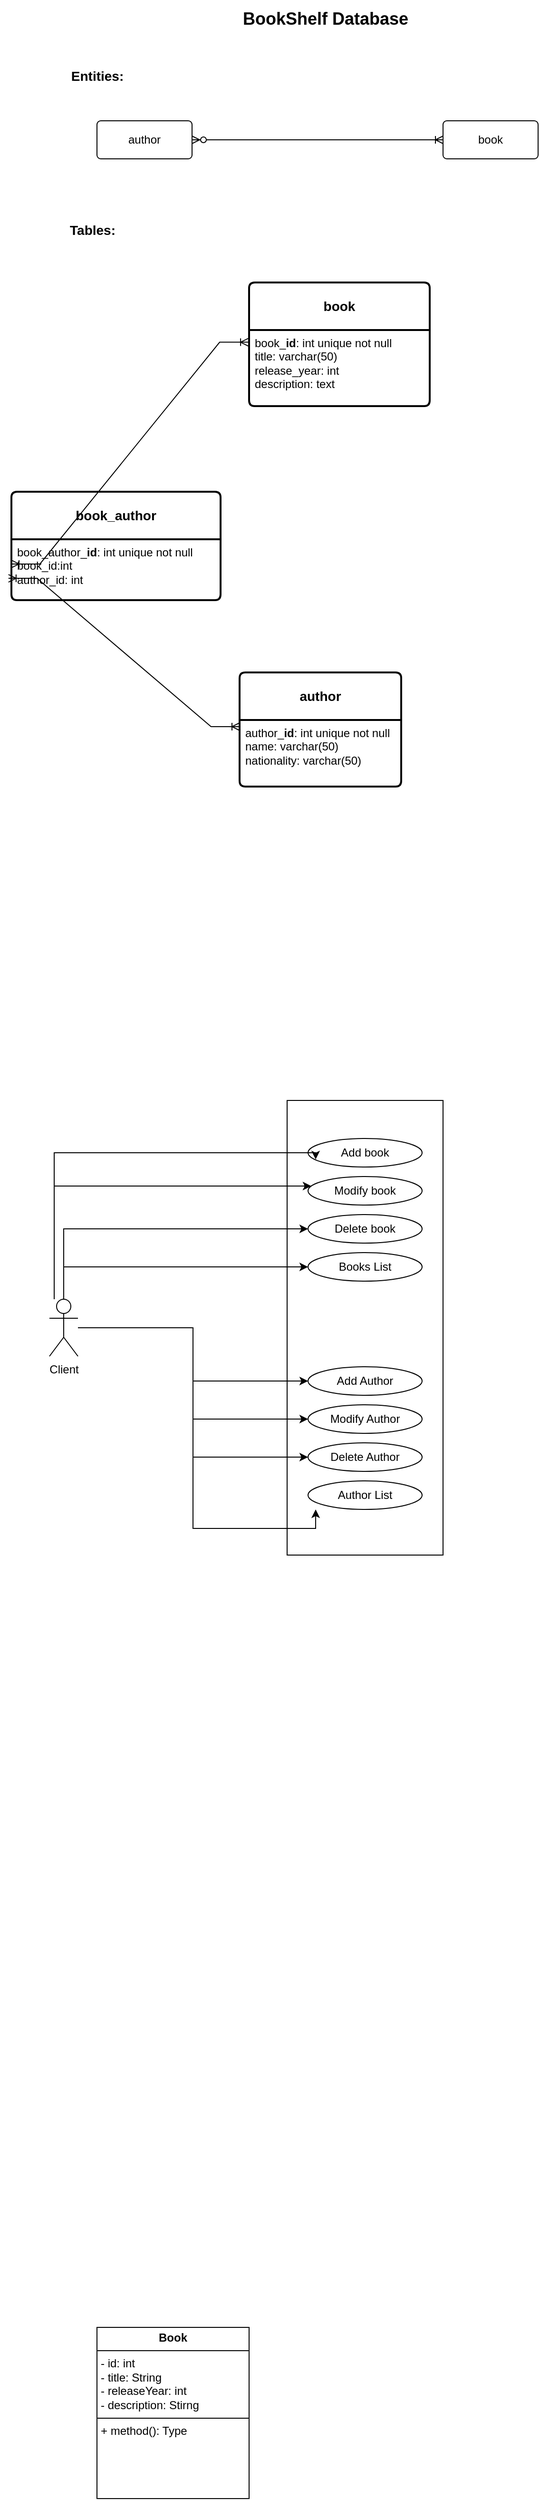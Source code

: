 <mxfile version="27.0.8">
  <diagram name="Pagina-1" id="yYiLR-hzoJv7Sfnbx2IH">
    <mxGraphModel dx="1523" dy="1787" grid="1" gridSize="10" guides="1" tooltips="1" connect="1" arrows="1" fold="1" page="1" pageScale="1" pageWidth="827" pageHeight="1169" math="0" shadow="0">
      <root>
        <mxCell id="0" />
        <mxCell id="1" parent="0" />
        <mxCell id="SbDSmEXnw8iNwZFa8Iro-3" value="&lt;span style=&quot;color: rgba(0, 0, 0, 0); font-family: monospace; font-size: 0px; text-align: start; text-wrap-mode: nowrap;&quot;&gt;%3CmxGraphModel%3E%3Croot%3E%3CmxCell%20id%3D%220%22%2F%3E%3CmxCell%20id%3D%221%22%20parent%3D%220%22%2F%3E%3CmxCell%20id%3D%222%22%20value%3D%22%22%20style%3D%22ellipse%3BwhiteSpace%3Dwrap%3Bhtml%3D1%3B%22%20vertex%3D%221%22%20parent%3D%221%22%3E%3CmxGeometry%20x%3D%22332%22%20y%3D%22130%22%20width%3D%22120%22%20height%3D%2230%22%20as%3D%22geometry%22%2F%3E%3C%2FmxCell%3E%3C%2Froot%3E%3C%2FmxGraphModel%3E&lt;/span&gt;" style="rounded=0;whiteSpace=wrap;html=1;" vertex="1" parent="1">
          <mxGeometry x="310" y="50" width="164" height="478" as="geometry" />
        </mxCell>
        <mxCell id="SbDSmEXnw8iNwZFa8Iro-4" value="Add book" style="ellipse;whiteSpace=wrap;html=1;" vertex="1" parent="1">
          <mxGeometry x="332" y="90" width="120" height="30" as="geometry" />
        </mxCell>
        <mxCell id="SbDSmEXnw8iNwZFa8Iro-5" value="Modify book" style="ellipse;whiteSpace=wrap;html=1;" vertex="1" parent="1">
          <mxGeometry x="332" y="130" width="120" height="30" as="geometry" />
        </mxCell>
        <mxCell id="SbDSmEXnw8iNwZFa8Iro-7" value="Delete book" style="ellipse;whiteSpace=wrap;html=1;" vertex="1" parent="1">
          <mxGeometry x="332" y="170" width="120" height="30" as="geometry" />
        </mxCell>
        <mxCell id="SbDSmEXnw8iNwZFa8Iro-8" value="Books List" style="ellipse;whiteSpace=wrap;html=1;" vertex="1" parent="1">
          <mxGeometry x="332" y="210" width="120" height="30" as="geometry" />
        </mxCell>
        <mxCell id="SbDSmEXnw8iNwZFa8Iro-9" value="Modify Author" style="ellipse;whiteSpace=wrap;html=1;" vertex="1" parent="1">
          <mxGeometry x="332" y="370" width="120" height="30" as="geometry" />
        </mxCell>
        <mxCell id="SbDSmEXnw8iNwZFa8Iro-10" value="Add Author" style="ellipse;whiteSpace=wrap;html=1;" vertex="1" parent="1">
          <mxGeometry x="332" y="330" width="120" height="30" as="geometry" />
        </mxCell>
        <mxCell id="SbDSmEXnw8iNwZFa8Iro-11" value="Delete Author" style="ellipse;whiteSpace=wrap;html=1;" vertex="1" parent="1">
          <mxGeometry x="332" y="410" width="120" height="30" as="geometry" />
        </mxCell>
        <mxCell id="SbDSmEXnw8iNwZFa8Iro-12" value="Author List" style="ellipse;whiteSpace=wrap;html=1;" vertex="1" parent="1">
          <mxGeometry x="332" y="450" width="120" height="30" as="geometry" />
        </mxCell>
        <mxCell id="SbDSmEXnw8iNwZFa8Iro-14" value="" style="edgeStyle=orthogonalEdgeStyle;rounded=0;orthogonalLoop=1;jettySize=auto;html=1;" edge="1" parent="1" source="SbDSmEXnw8iNwZFa8Iro-13" target="SbDSmEXnw8iNwZFa8Iro-5">
          <mxGeometry relative="1" as="geometry">
            <Array as="points">
              <mxPoint x="65" y="140" />
            </Array>
          </mxGeometry>
        </mxCell>
        <mxCell id="SbDSmEXnw8iNwZFa8Iro-17" style="edgeStyle=orthogonalEdgeStyle;rounded=0;orthogonalLoop=1;jettySize=auto;html=1;entryX=0;entryY=0.5;entryDx=0;entryDy=0;" edge="1" parent="1" source="SbDSmEXnw8iNwZFa8Iro-13" target="SbDSmEXnw8iNwZFa8Iro-8">
          <mxGeometry relative="1" as="geometry">
            <Array as="points">
              <mxPoint x="180" y="225" />
              <mxPoint x="180" y="225" />
            </Array>
          </mxGeometry>
        </mxCell>
        <mxCell id="SbDSmEXnw8iNwZFa8Iro-19" style="edgeStyle=orthogonalEdgeStyle;rounded=0;orthogonalLoop=1;jettySize=auto;html=1;entryX=0;entryY=0.5;entryDx=0;entryDy=0;" edge="1" parent="1" source="SbDSmEXnw8iNwZFa8Iro-13" target="SbDSmEXnw8iNwZFa8Iro-7">
          <mxGeometry relative="1" as="geometry">
            <Array as="points">
              <mxPoint x="75" y="185" />
            </Array>
          </mxGeometry>
        </mxCell>
        <mxCell id="SbDSmEXnw8iNwZFa8Iro-22" style="edgeStyle=orthogonalEdgeStyle;rounded=0;orthogonalLoop=1;jettySize=auto;html=1;entryX=0;entryY=0.5;entryDx=0;entryDy=0;" edge="1" parent="1" source="SbDSmEXnw8iNwZFa8Iro-13" target="SbDSmEXnw8iNwZFa8Iro-11">
          <mxGeometry relative="1" as="geometry" />
        </mxCell>
        <mxCell id="SbDSmEXnw8iNwZFa8Iro-23" style="edgeStyle=orthogonalEdgeStyle;rounded=0;orthogonalLoop=1;jettySize=auto;html=1;entryX=0;entryY=0.5;entryDx=0;entryDy=0;" edge="1" parent="1" source="SbDSmEXnw8iNwZFa8Iro-13" target="SbDSmEXnw8iNwZFa8Iro-9">
          <mxGeometry relative="1" as="geometry" />
        </mxCell>
        <mxCell id="SbDSmEXnw8iNwZFa8Iro-24" style="edgeStyle=orthogonalEdgeStyle;rounded=0;orthogonalLoop=1;jettySize=auto;html=1;entryX=0;entryY=0.5;entryDx=0;entryDy=0;" edge="1" parent="1" source="SbDSmEXnw8iNwZFa8Iro-13" target="SbDSmEXnw8iNwZFa8Iro-10">
          <mxGeometry relative="1" as="geometry" />
        </mxCell>
        <mxCell id="SbDSmEXnw8iNwZFa8Iro-13" value="Client" style="shape=umlActor;verticalLabelPosition=bottom;verticalAlign=top;html=1;outlineConnect=0;" vertex="1" parent="1">
          <mxGeometry x="60" y="259" width="30" height="60" as="geometry" />
        </mxCell>
        <mxCell id="SbDSmEXnw8iNwZFa8Iro-15" style="edgeStyle=orthogonalEdgeStyle;rounded=0;orthogonalLoop=1;jettySize=auto;html=1;entryX=0.067;entryY=0.733;entryDx=0;entryDy=0;entryPerimeter=0;" edge="1" parent="1" source="SbDSmEXnw8iNwZFa8Iro-13" target="SbDSmEXnw8iNwZFa8Iro-4">
          <mxGeometry relative="1" as="geometry">
            <Array as="points">
              <mxPoint x="65" y="105" />
              <mxPoint x="340" y="105" />
            </Array>
          </mxGeometry>
        </mxCell>
        <mxCell id="SbDSmEXnw8iNwZFa8Iro-21" style="edgeStyle=orthogonalEdgeStyle;rounded=0;orthogonalLoop=1;jettySize=auto;html=1;entryX=0.067;entryY=1;entryDx=0;entryDy=0;entryPerimeter=0;" edge="1" parent="1" source="SbDSmEXnw8iNwZFa8Iro-13" target="SbDSmEXnw8iNwZFa8Iro-12">
          <mxGeometry relative="1" as="geometry" />
        </mxCell>
        <mxCell id="SbDSmEXnw8iNwZFa8Iro-26" value="&lt;p style=&quot;margin:0px;margin-top:4px;text-align:center;&quot;&gt;&lt;b&gt;Book&lt;/b&gt;&lt;/p&gt;&lt;hr size=&quot;1&quot; style=&quot;border-style:solid;&quot;&gt;&lt;p style=&quot;margin:0px;margin-left:4px;&quot;&gt;- id: int&lt;/p&gt;&lt;p style=&quot;margin:0px;margin-left:4px;&quot;&gt;- title: String&lt;/p&gt;&lt;p style=&quot;margin:0px;margin-left:4px;&quot;&gt;- releaseYear: int&lt;/p&gt;&lt;p style=&quot;margin:0px;margin-left:4px;&quot;&gt;- description: Stirng&lt;/p&gt;&lt;hr size=&quot;1&quot; style=&quot;border-style:solid;&quot;&gt;&lt;p style=&quot;margin:0px;margin-left:4px;&quot;&gt;+ method(): Type&lt;/p&gt;&lt;p style=&quot;margin:0px;margin-left:4px;&quot;&gt;&lt;br&gt;&lt;/p&gt;&lt;p style=&quot;margin:0px;margin-left:4px;&quot;&gt;&lt;br&gt;&lt;/p&gt;" style="verticalAlign=top;align=left;overflow=fill;html=1;whiteSpace=wrap;" vertex="1" parent="1">
          <mxGeometry x="110" y="1340" width="160" height="180" as="geometry" />
        </mxCell>
        <mxCell id="SbDSmEXnw8iNwZFa8Iro-27" value="book" style="rounded=1;arcSize=10;whiteSpace=wrap;html=1;align=center;" vertex="1" parent="1">
          <mxGeometry x="474" y="-980" width="100" height="40" as="geometry" />
        </mxCell>
        <mxCell id="SbDSmEXnw8iNwZFa8Iro-28" value="author" style="rounded=1;arcSize=10;whiteSpace=wrap;html=1;align=center;" vertex="1" parent="1">
          <mxGeometry x="110" y="-980" width="100" height="40" as="geometry" />
        </mxCell>
        <mxCell id="SbDSmEXnw8iNwZFa8Iro-29" value="" style="edgeStyle=entityRelationEdgeStyle;fontSize=12;html=1;endArrow=ERoneToMany;startArrow=ERzeroToMany;rounded=0;exitX=1;exitY=0.5;exitDx=0;exitDy=0;entryX=0;entryY=0.5;entryDx=0;entryDy=0;" edge="1" parent="1" source="SbDSmEXnw8iNwZFa8Iro-28" target="SbDSmEXnw8iNwZFa8Iro-27">
          <mxGeometry width="100" height="100" relative="1" as="geometry">
            <mxPoint x="340" y="-240" as="sourcePoint" />
            <mxPoint x="440" y="-340" as="targetPoint" />
          </mxGeometry>
        </mxCell>
        <mxCell id="SbDSmEXnw8iNwZFa8Iro-30" value="&lt;b&gt;&lt;font style=&quot;font-size: 18px;&quot;&gt;BookShelf Database&lt;/font&gt;&lt;/b&gt;" style="text;html=1;align=center;verticalAlign=middle;resizable=0;points=[];autosize=1;strokeColor=none;fillColor=none;" vertex="1" parent="1">
          <mxGeometry x="250" y="-1107" width="200" height="40" as="geometry" />
        </mxCell>
        <mxCell id="SbDSmEXnw8iNwZFa8Iro-31" value="&lt;b&gt;&lt;font style=&quot;font-size: 14px;&quot;&gt;Entities:&lt;/font&gt;&lt;/b&gt;" style="text;html=1;align=center;verticalAlign=middle;resizable=0;points=[];autosize=1;strokeColor=none;fillColor=none;" vertex="1" parent="1">
          <mxGeometry x="70" y="-1042" width="80" height="30" as="geometry" />
        </mxCell>
        <mxCell id="SbDSmEXnw8iNwZFa8Iro-33" value="&lt;b&gt;&lt;font style=&quot;font-size: 14px;&quot;&gt;Tables:&lt;/font&gt;&lt;/b&gt;" style="text;html=1;align=center;verticalAlign=middle;resizable=0;points=[];autosize=1;strokeColor=none;fillColor=none;" vertex="1" parent="1">
          <mxGeometry x="70" y="-880" width="70" height="30" as="geometry" />
        </mxCell>
        <mxCell id="SbDSmEXnw8iNwZFa8Iro-47" value="&lt;b&gt;book&lt;/b&gt;" style="swimlane;childLayout=stackLayout;horizontal=1;startSize=50;horizontalStack=0;rounded=1;fontSize=14;fontStyle=0;strokeWidth=2;resizeParent=0;resizeLast=1;shadow=0;dashed=0;align=center;arcSize=4;whiteSpace=wrap;html=1;" vertex="1" parent="1">
          <mxGeometry x="270" y="-810" width="190" height="130" as="geometry" />
        </mxCell>
        <mxCell id="SbDSmEXnw8iNwZFa8Iro-48" value="book_&lt;b&gt;id&lt;/b&gt;: int unique not null&lt;div&gt;&lt;div&gt;title: varchar(50)&lt;/div&gt;&lt;div&gt;&lt;span style=&quot;background-color: transparent; color: light-dark(rgb(0, 0, 0), rgb(255, 255, 255));&quot;&gt;release_year: int&lt;/span&gt;&lt;/div&gt;&lt;div&gt;&lt;span style=&quot;background-color: transparent; color: light-dark(rgb(0, 0, 0), rgb(255, 255, 255));&quot;&gt;description: text&lt;/span&gt;&lt;/div&gt;&lt;/div&gt;&lt;div&gt;&lt;br&gt;&lt;/div&gt;" style="align=left;strokeColor=none;fillColor=none;spacingLeft=4;spacingRight=4;fontSize=12;verticalAlign=top;resizable=0;rotatable=0;part=1;html=1;whiteSpace=wrap;" vertex="1" parent="SbDSmEXnw8iNwZFa8Iro-47">
          <mxGeometry y="50" width="190" height="80" as="geometry" />
        </mxCell>
        <mxCell id="SbDSmEXnw8iNwZFa8Iro-49" value="&lt;b&gt;author&lt;/b&gt;" style="swimlane;childLayout=stackLayout;horizontal=1;startSize=50;horizontalStack=0;rounded=1;fontSize=14;fontStyle=0;strokeWidth=2;resizeParent=0;resizeLast=1;shadow=0;dashed=0;align=center;arcSize=4;whiteSpace=wrap;html=1;" vertex="1" parent="1">
          <mxGeometry x="260" y="-400" width="170" height="120" as="geometry" />
        </mxCell>
        <mxCell id="SbDSmEXnw8iNwZFa8Iro-50" value="author_&lt;b&gt;id&lt;/b&gt;: int unique not null&lt;div&gt;name: varchar(50)&lt;/div&gt;&lt;div&gt;nationality: varchar(50)&lt;/div&gt;&lt;div&gt;&lt;br&gt;&lt;/div&gt;" style="align=left;strokeColor=none;fillColor=none;spacingLeft=4;spacingRight=4;fontSize=12;verticalAlign=top;resizable=0;rotatable=0;part=1;html=1;whiteSpace=wrap;" vertex="1" parent="SbDSmEXnw8iNwZFa8Iro-49">
          <mxGeometry y="50" width="170" height="70" as="geometry" />
        </mxCell>
        <mxCell id="SbDSmEXnw8iNwZFa8Iro-51" value="&lt;b&gt;book_author&lt;/b&gt;" style="swimlane;childLayout=stackLayout;horizontal=1;startSize=50;horizontalStack=0;rounded=1;fontSize=14;fontStyle=0;strokeWidth=2;resizeParent=0;resizeLast=1;shadow=0;dashed=0;align=center;arcSize=4;whiteSpace=wrap;html=1;" vertex="1" parent="1">
          <mxGeometry x="20" y="-590" width="220" height="114" as="geometry" />
        </mxCell>
        <mxCell id="SbDSmEXnw8iNwZFa8Iro-52" value="book_author_&lt;b&gt;id&lt;/b&gt;: int unique not null&lt;div&gt;book_id:int&amp;nbsp;&lt;/div&gt;&lt;div&gt;author_id: int&lt;/div&gt;" style="align=left;strokeColor=none;fillColor=none;spacingLeft=4;spacingRight=4;fontSize=12;verticalAlign=top;resizable=0;rotatable=0;part=1;html=1;whiteSpace=wrap;" vertex="1" parent="SbDSmEXnw8iNwZFa8Iro-51">
          <mxGeometry y="50" width="220" height="64" as="geometry" />
        </mxCell>
        <mxCell id="SbDSmEXnw8iNwZFa8Iro-60" value="" style="edgeStyle=entityRelationEdgeStyle;fontSize=12;html=1;endArrow=ERoneToMany;startArrow=ERoneToMany;rounded=0;entryX=-0.005;entryY=0.16;entryDx=0;entryDy=0;entryPerimeter=0;exitX=0;exitY=0.406;exitDx=0;exitDy=0;exitPerimeter=0;" edge="1" parent="1" source="SbDSmEXnw8iNwZFa8Iro-52" target="SbDSmEXnw8iNwZFa8Iro-48">
          <mxGeometry width="100" height="100" relative="1" as="geometry">
            <mxPoint x="10" y="-680" as="sourcePoint" />
            <mxPoint x="110" y="-780" as="targetPoint" />
          </mxGeometry>
        </mxCell>
        <mxCell id="SbDSmEXnw8iNwZFa8Iro-61" value="" style="edgeStyle=entityRelationEdgeStyle;fontSize=12;html=1;endArrow=ERoneToMany;startArrow=ERoneToMany;rounded=0;exitX=-0.014;exitY=0.641;exitDx=0;exitDy=0;entryX=0;entryY=0.1;entryDx=0;entryDy=0;entryPerimeter=0;exitPerimeter=0;" edge="1" parent="1" source="SbDSmEXnw8iNwZFa8Iro-52" target="SbDSmEXnw8iNwZFa8Iro-50">
          <mxGeometry width="100" height="100" relative="1" as="geometry">
            <mxPoint x="410" y="-700" as="sourcePoint" />
            <mxPoint x="510" y="-800" as="targetPoint" />
          </mxGeometry>
        </mxCell>
      </root>
    </mxGraphModel>
  </diagram>
</mxfile>
